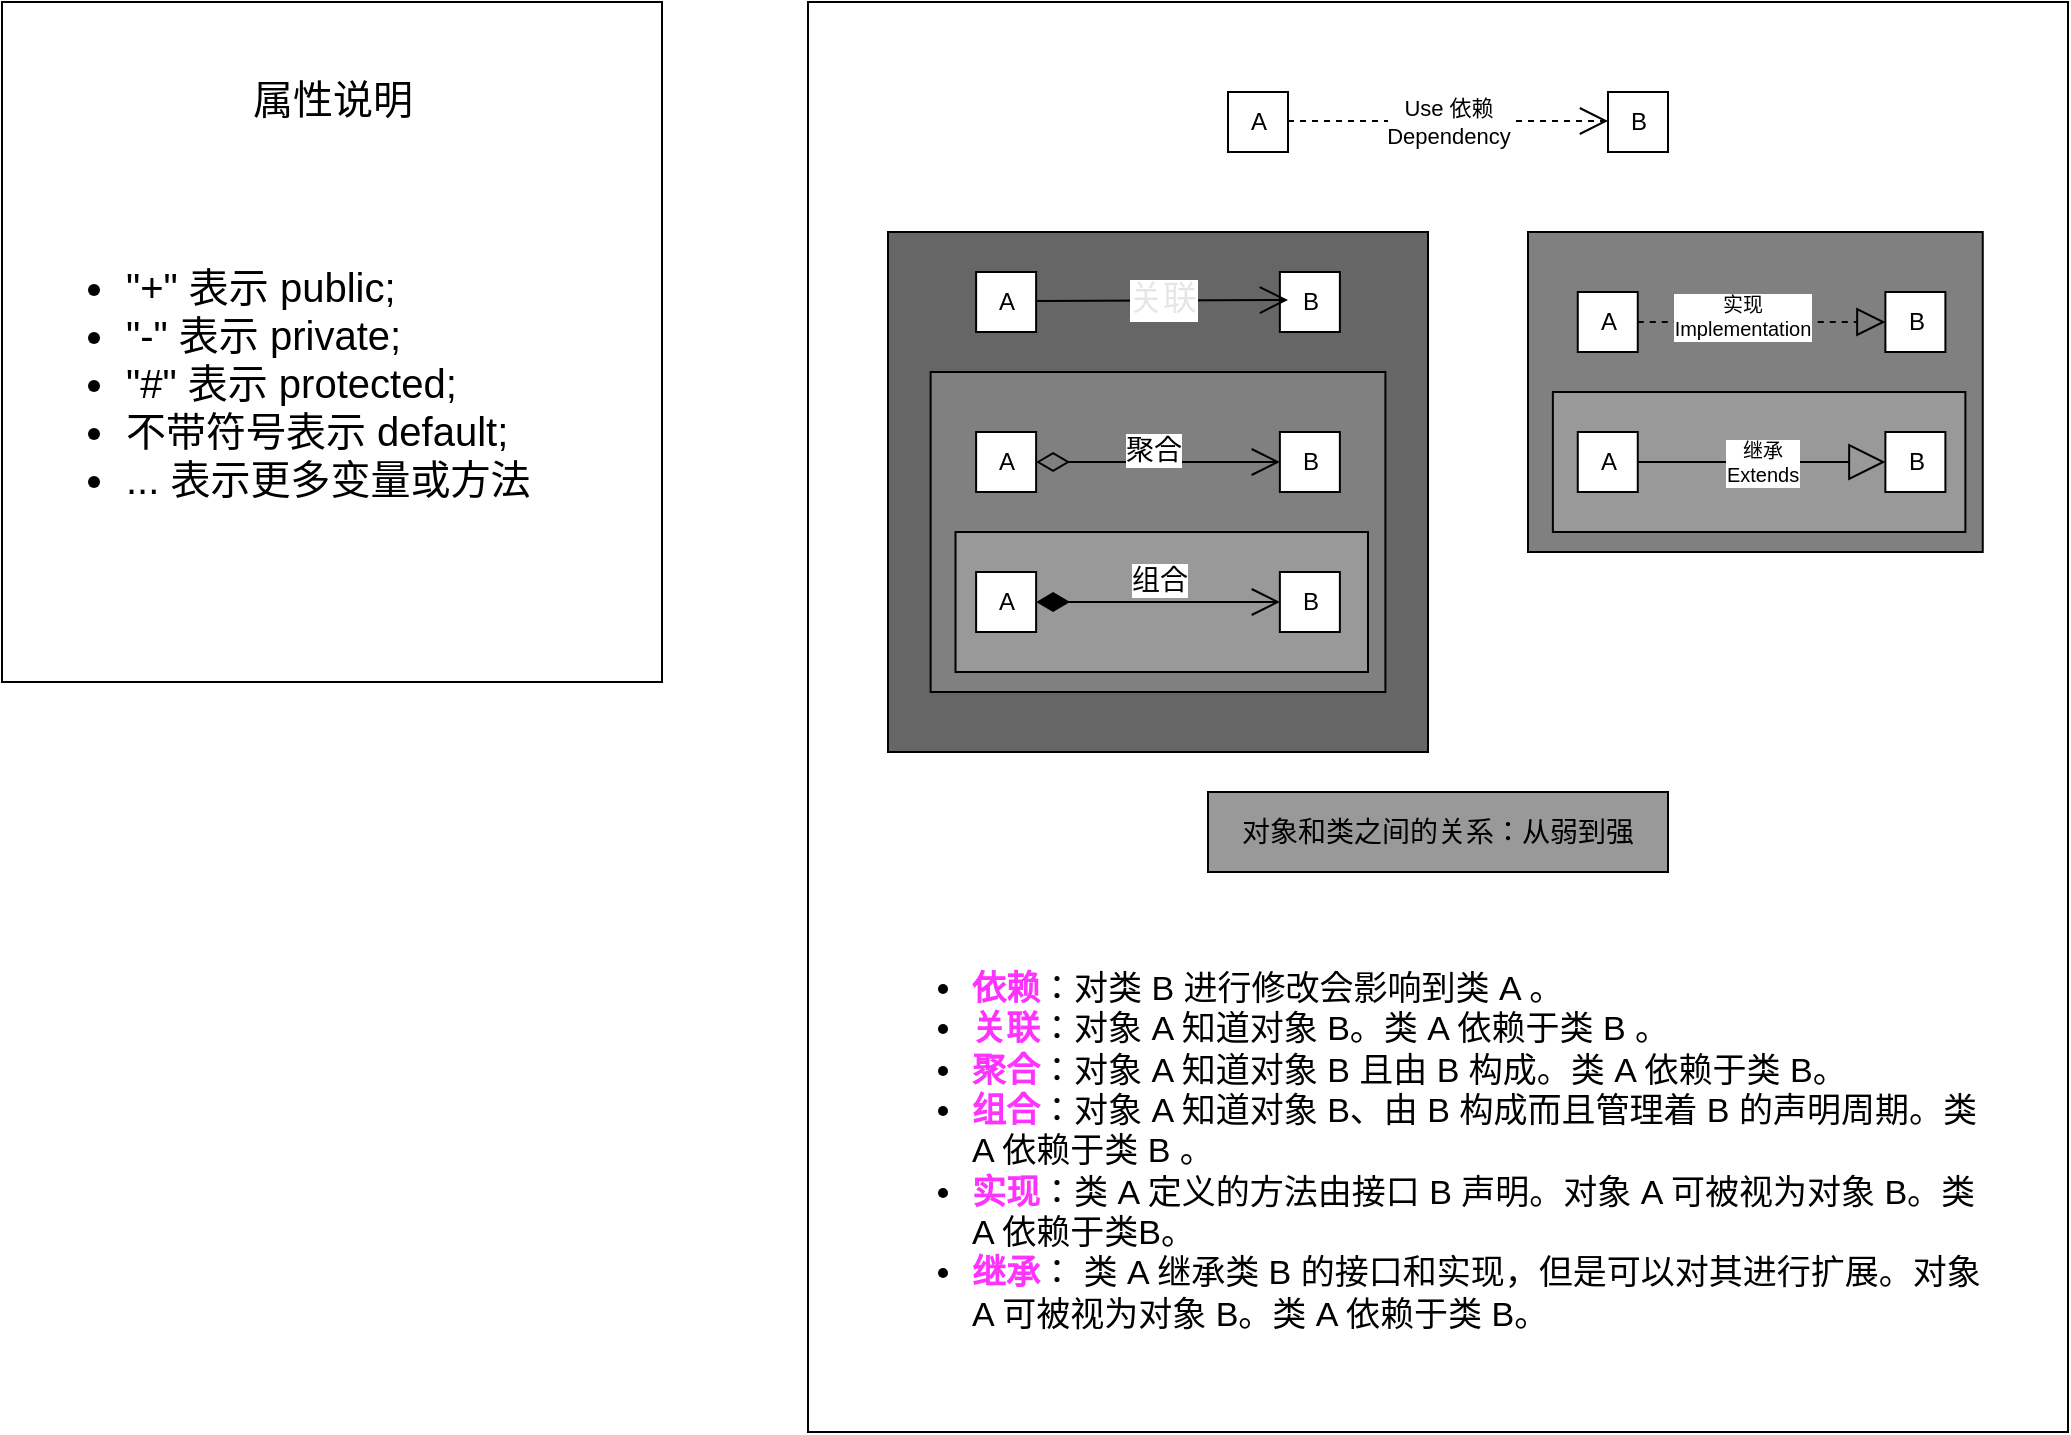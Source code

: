 <mxfile>
    <diagram id="WlyAIyUOdPtycKj1R1WJ" name="第 1 页">
        <mxGraphModel dx="1042" dy="478" grid="1" gridSize="10" guides="1" tooltips="1" connect="1" arrows="1" fold="1" page="1" pageScale="1" pageWidth="827" pageHeight="1169" math="0" shadow="0">
            <root>
                <mxCell id="0"/>
                <mxCell id="1" parent="0"/>
                <mxCell id="2" value="&lt;span style=&quot;color: rgba(0 , 0 , 0 , 0) ; font-family: monospace ; font-size: 0px&quot;&gt;%3CmxGraphModel%3E%3Croot%3E%3CmxCell%20id%3D%220%22%2F%3E%3CmxCell%20id%3D%221%22%20parent%3D%220%22%2F%3E%3CmxCell%20id%3D%222%22%20value%3D%22A%22%20style%3D%22html%3D1%3B%22%20vertex%3D%221%22%20parent%3D%221%22%3E%3CmxGeometry%20x%3D%22200%22%20y%3D%22200%22%20width%3D%2230%22%20height%3D%2230%22%20as%3D%22geometry%22%2F%3E%3C%2FmxCell%3E%3C%2Froot%3E%3C%2FmxGraphModel%3E&lt;/span&gt;" style="rounded=0;whiteSpace=wrap;html=1;glass=0;metaEdit=0;dropTarget=0;movable=0;" parent="1" vertex="1">
                    <mxGeometry x="-10" y="155" width="630" height="715" as="geometry"/>
                </mxCell>
                <mxCell id="ecS3ZJke_SLgCDpdlSXE-2" value="Use 依赖&lt;br&gt;Dependency" style="endArrow=open;endSize=12;dashed=1;html=1;" parent="1" edge="1">
                    <mxGeometry width="160" relative="1" as="geometry">
                        <mxPoint x="230" y="214.5" as="sourcePoint"/>
                        <mxPoint x="390" y="214.5" as="targetPoint"/>
                    </mxGeometry>
                </mxCell>
                <mxCell id="ecS3ZJke_SLgCDpdlSXE-5" value="A" style="html=1;" parent="1" vertex="1">
                    <mxGeometry x="200" y="200" width="30" height="30" as="geometry"/>
                </mxCell>
                <mxCell id="ecS3ZJke_SLgCDpdlSXE-6" value="B" style="html=1;" parent="1" vertex="1">
                    <mxGeometry x="390" y="200" width="30" height="30" as="geometry"/>
                </mxCell>
                <mxCell id="ecS3ZJke_SLgCDpdlSXE-19" value="" style="group" parent="1" vertex="1" connectable="0">
                    <mxGeometry x="30" y="270" width="270" height="300" as="geometry"/>
                </mxCell>
                <mxCell id="ecS3ZJke_SLgCDpdlSXE-8" value="" style="rounded=0;whiteSpace=wrap;html=1;fillColor=#666666;" parent="ecS3ZJke_SLgCDpdlSXE-19" vertex="1">
                    <mxGeometry width="270" height="260" as="geometry"/>
                </mxCell>
                <mxCell id="ecS3ZJke_SLgCDpdlSXE-10" value="A" style="html=1;" parent="ecS3ZJke_SLgCDpdlSXE-19" vertex="1">
                    <mxGeometry x="44.06" y="20" width="30" height="30" as="geometry"/>
                </mxCell>
                <mxCell id="ecS3ZJke_SLgCDpdlSXE-11" value="B" style="html=1;" parent="ecS3ZJke_SLgCDpdlSXE-19" vertex="1">
                    <mxGeometry x="195.935" y="20" width="30" height="30" as="geometry"/>
                </mxCell>
                <mxCell id="ecS3ZJke_SLgCDpdlSXE-15" value="" style="rounded=0;whiteSpace=wrap;html=1;fillColor=#808080;" parent="ecS3ZJke_SLgCDpdlSXE-19" vertex="1">
                    <mxGeometry x="21.313" y="70" width="227.374" height="160" as="geometry"/>
                </mxCell>
                <mxCell id="ecS3ZJke_SLgCDpdlSXE-16" value="A" style="html=1;" parent="ecS3ZJke_SLgCDpdlSXE-19" vertex="1">
                    <mxGeometry x="44.06" y="100" width="30" height="30" as="geometry"/>
                </mxCell>
                <mxCell id="ecS3ZJke_SLgCDpdlSXE-17" value="B" style="html=1;" parent="ecS3ZJke_SLgCDpdlSXE-19" vertex="1">
                    <mxGeometry x="195.935" y="100" width="30" height="30" as="geometry"/>
                </mxCell>
                <mxCell id="ecS3ZJke_SLgCDpdlSXE-18" value="&lt;font style=&quot;font-size: 14px&quot;&gt;聚合&lt;/font&gt;" style="endArrow=open;html=1;endSize=12;startArrow=diamondThin;startSize=14;startFill=0;edgeStyle=orthogonalEdgeStyle;align=left;verticalAlign=bottom;exitX=1;exitY=0.5;exitDx=0;exitDy=0;" parent="ecS3ZJke_SLgCDpdlSXE-19" source="ecS3ZJke_SLgCDpdlSXE-16" edge="1">
                    <mxGeometry x="-0.296" y="-5" relative="1" as="geometry">
                        <mxPoint x="77.81" y="150" as="sourcePoint"/>
                        <mxPoint x="195.935" y="115" as="targetPoint"/>
                        <Array as="points">
                            <mxPoint x="150.31" y="115"/>
                            <mxPoint x="150.31" y="115"/>
                        </Array>
                        <mxPoint as="offset"/>
                    </mxGeometry>
                </mxCell>
                <mxCell id="ecS3ZJke_SLgCDpdlSXE-21" value="" style="rounded=0;whiteSpace=wrap;html=1;fillColor=#999999;" parent="ecS3ZJke_SLgCDpdlSXE-19" vertex="1">
                    <mxGeometry x="33.75" y="150" width="206.25" height="70" as="geometry"/>
                </mxCell>
                <mxCell id="ecS3ZJke_SLgCDpdlSXE-22" value="A" style="html=1;" parent="ecS3ZJke_SLgCDpdlSXE-19" vertex="1">
                    <mxGeometry x="44.06" y="170" width="30" height="30" as="geometry"/>
                </mxCell>
                <mxCell id="ecS3ZJke_SLgCDpdlSXE-23" value="B" style="html=1;" parent="ecS3ZJke_SLgCDpdlSXE-19" vertex="1">
                    <mxGeometry x="195.935" y="170" width="30" height="30" as="geometry"/>
                </mxCell>
                <mxCell id="ecS3ZJke_SLgCDpdlSXE-24" value="组合" style="endArrow=open;html=1;endSize=12;startArrow=diamondThin;startSize=14;startFill=1;edgeStyle=orthogonalEdgeStyle;align=left;verticalAlign=bottom;fontSize=14;entryX=0;entryY=0.5;entryDx=0;entryDy=0;" parent="ecS3ZJke_SLgCDpdlSXE-19" source="ecS3ZJke_SLgCDpdlSXE-22" target="ecS3ZJke_SLgCDpdlSXE-23" edge="1">
                    <mxGeometry x="-0.246" relative="1" as="geometry">
                        <mxPoint x="111.9" y="180" as="sourcePoint"/>
                        <mxPoint x="184.9" y="185" as="targetPoint"/>
                        <mxPoint as="offset"/>
                    </mxGeometry>
                </mxCell>
                <mxCell id="ecS3ZJke_SLgCDpdlSXE-46" value="&lt;font color=&quot;#e6e6e6&quot;&gt;关联&lt;/font&gt;" style="endArrow=open;endFill=1;endSize=12;html=1;fontSize=17;fontColor=#FF33FF;" parent="ecS3ZJke_SLgCDpdlSXE-19" edge="1">
                    <mxGeometry width="160" relative="1" as="geometry">
                        <mxPoint x="74.06" y="34.47" as="sourcePoint"/>
                        <mxPoint x="200" y="34" as="targetPoint"/>
                    </mxGeometry>
                </mxCell>
                <mxCell id="ecS3ZJke_SLgCDpdlSXE-28" value="" style="rounded=0;whiteSpace=wrap;html=1;fillColor=#808080;" parent="1" vertex="1">
                    <mxGeometry x="350.003" y="270" width="227.374" height="160" as="geometry"/>
                </mxCell>
                <mxCell id="ecS3ZJke_SLgCDpdlSXE-29" value="A" style="html=1;" parent="1" vertex="1">
                    <mxGeometry x="374.88" y="300" width="30" height="30" as="geometry"/>
                </mxCell>
                <mxCell id="ecS3ZJke_SLgCDpdlSXE-30" value="B" style="html=1;" parent="1" vertex="1">
                    <mxGeometry x="528.695" y="300" width="30" height="30" as="geometry"/>
                </mxCell>
                <mxCell id="ecS3ZJke_SLgCDpdlSXE-31" value="" style="rounded=0;whiteSpace=wrap;html=1;fillColor=#999999;" parent="1" vertex="1">
                    <mxGeometry x="362.44" y="350" width="206.25" height="70" as="geometry"/>
                </mxCell>
                <mxCell id="ecS3ZJke_SLgCDpdlSXE-32" value="A" style="html=1;" parent="1" vertex="1">
                    <mxGeometry x="374.88" y="370" width="30" height="30" as="geometry"/>
                </mxCell>
                <mxCell id="ecS3ZJke_SLgCDpdlSXE-33" value="B" style="html=1;" parent="1" vertex="1">
                    <mxGeometry x="528.695" y="370" width="30" height="30" as="geometry"/>
                </mxCell>
                <mxCell id="ecS3ZJke_SLgCDpdlSXE-34" value="" style="endArrow=block;dashed=1;endFill=0;endSize=12;html=1;fontSize=14;entryX=0;entryY=0.5;entryDx=0;entryDy=0;exitX=1;exitY=0.5;exitDx=0;exitDy=0;" parent="1" source="ecS3ZJke_SLgCDpdlSXE-29" target="ecS3ZJke_SLgCDpdlSXE-30" edge="1">
                    <mxGeometry width="160" relative="1" as="geometry">
                        <mxPoint x="420" y="315" as="sourcePoint"/>
                        <mxPoint x="518.69" y="314.55" as="targetPoint"/>
                    </mxGeometry>
                </mxCell>
                <mxCell id="ecS3ZJke_SLgCDpdlSXE-36" value="实现&lt;br style=&quot;font-size: 10px;&quot;&gt;Implementation" style="edgeLabel;html=1;align=center;verticalAlign=middle;resizable=0;points=[];fontSize=10;" parent="ecS3ZJke_SLgCDpdlSXE-34" vertex="1" connectable="0">
                    <mxGeometry x="-0.162" y="3" relative="1" as="geometry">
                        <mxPoint as="offset"/>
                    </mxGeometry>
                </mxCell>
                <mxCell id="ecS3ZJke_SLgCDpdlSXE-37" value="继承&lt;br&gt;Extends" style="endArrow=block;endSize=16;endFill=0;html=1;fontSize=10;entryX=0;entryY=0.5;entryDx=0;entryDy=0;exitX=1;exitY=0.5;exitDx=0;exitDy=0;" parent="1" source="ecS3ZJke_SLgCDpdlSXE-32" target="ecS3ZJke_SLgCDpdlSXE-33" edge="1">
                    <mxGeometry width="160" relative="1" as="geometry">
                        <mxPoint x="425.51" y="384.55" as="sourcePoint"/>
                        <mxPoint x="500" y="385" as="targetPoint"/>
                    </mxGeometry>
                </mxCell>
                <mxCell id="ecS3ZJke_SLgCDpdlSXE-41" value="&lt;font style=&quot;font-size: 14px&quot;&gt;对象和类之间的关系：从弱到强&lt;br&gt;&lt;/font&gt;" style="rounded=0;whiteSpace=wrap;html=1;glass=0;fontSize=10;fillColor=#999999;" parent="1" vertex="1">
                    <mxGeometry x="190" y="550" width="230" height="40" as="geometry"/>
                </mxCell>
                <mxCell id="ecS3ZJke_SLgCDpdlSXE-42" value="&lt;ul&gt;&lt;li&gt;&lt;font color=&quot;#ff33ff&quot;&gt;&lt;b&gt;依赖&lt;/b&gt;&lt;/font&gt;：对类 B 进行修改会影响到类 A 。&lt;/li&gt;&lt;li&gt;&lt;font color=&quot;#ff33ff&quot;&gt;&lt;b&gt;关联&lt;/b&gt;&lt;/font&gt;：对象 A 知道对象 B。类 A 依赖于类 B 。&lt;/li&gt;&lt;li&gt;&lt;b&gt;&lt;font color=&quot;#ff33ff&quot;&gt;聚合&lt;/font&gt;&lt;/b&gt;：对象 A 知道对象 B 且由 B 构成。类 A 依赖于类 B。&lt;/li&gt;&lt;li&gt;&lt;font color=&quot;#ff33ff&quot;&gt;&lt;b&gt;组合&lt;/b&gt;&lt;/font&gt;：对象 A 知道对象 B、由 B 构成而且管理着 B 的声明周期。类 A 依赖于类 B 。&lt;/li&gt;&lt;li&gt;&lt;b&gt;&lt;font color=&quot;#ff33ff&quot;&gt;实现&lt;/font&gt;&lt;/b&gt;：类 A 定义的方法由接口 B 声明。对象 A 可被视为对象 B。类A 依赖于类B。&lt;/li&gt;&lt;li&gt;&lt;b&gt;&lt;font color=&quot;#ff33ff&quot;&gt;继承&lt;/font&gt;&lt;/b&gt;： 类 A 继承类 B 的接口和实现，但是可以对其进行扩展。对象 A 可被视为对象 B。类 A 依赖于类 B。&lt;/li&gt;&lt;/ul&gt;" style="text;html=1;strokeColor=none;fillColor=none;align=left;verticalAlign=middle;whiteSpace=wrap;rounded=0;glass=0;fontSize=17;" parent="1" vertex="1">
                    <mxGeometry x="30" y="610" width="550" height="240" as="geometry"/>
                </mxCell>
                <mxCell id="3" value="" style="group" connectable="0" vertex="1" parent="1">
                    <mxGeometry x="-413" y="155" width="330" height="340" as="geometry"/>
                </mxCell>
                <mxCell id="4" value="" style="rounded=0;whiteSpace=wrap;html=1;fontFamily=Helvetica;fontSize=20;fontColor=default;startSize=36;strokeColor=default;fillColor=default;gradientColor=none;" vertex="1" parent="3">
                    <mxGeometry width="330" height="340" as="geometry"/>
                </mxCell>
                <mxCell id="5" value="属性说明" style="text;html=1;strokeColor=none;fillColor=none;align=center;verticalAlign=middle;whiteSpace=wrap;rounded=0;fontFamily=Helvetica;fontSize=20;fontColor=default;startSize=36;" vertex="1" parent="3">
                    <mxGeometry x="102.5" y="27.2" width="125.0" height="40.8" as="geometry"/>
                </mxCell>
                <mxCell id="6" value="&lt;ul&gt;&lt;li&gt;&quot;+&quot; 表示 public;&lt;/li&gt;&lt;li&gt;&quot;-&quot; 表示 private;&lt;/li&gt;&lt;li&gt;&quot;#&quot; 表示 protected;&lt;/li&gt;&lt;li&gt;不带符号表示 default;&lt;/li&gt;&lt;li&gt;... 表示更多变量或方法&lt;/li&gt;&lt;/ul&gt;" style="text;strokeColor=none;fillColor=none;html=1;whiteSpace=wrap;verticalAlign=middle;overflow=hidden;rounded=0;fontFamily=Helvetica;fontSize=20;fontColor=default;startSize=36;" vertex="1" parent="3">
                    <mxGeometry x="20.0" y="81.6" width="260.0" height="217.6" as="geometry"/>
                </mxCell>
            </root>
        </mxGraphModel>
    </diagram>
    <diagram id="EEXhQEklDKYkyx9e1LIt" name="第 2 页">
        <mxGraphModel dx="669" dy="627" grid="1" gridSize="10" guides="1" tooltips="1" connect="1" arrows="1" fold="1" page="1" pageScale="1" pageWidth="827" pageHeight="1169" math="0" shadow="0">
            <root>
                <mxCell id="xSZlfqKUXrb9UhfvRvR8-0"/>
                <mxCell id="xSZlfqKUXrb9UhfvRvR8-1" parent="xSZlfqKUXrb9UhfvRvR8-0"/>
            </root>
        </mxGraphModel>
    </diagram>
</mxfile>